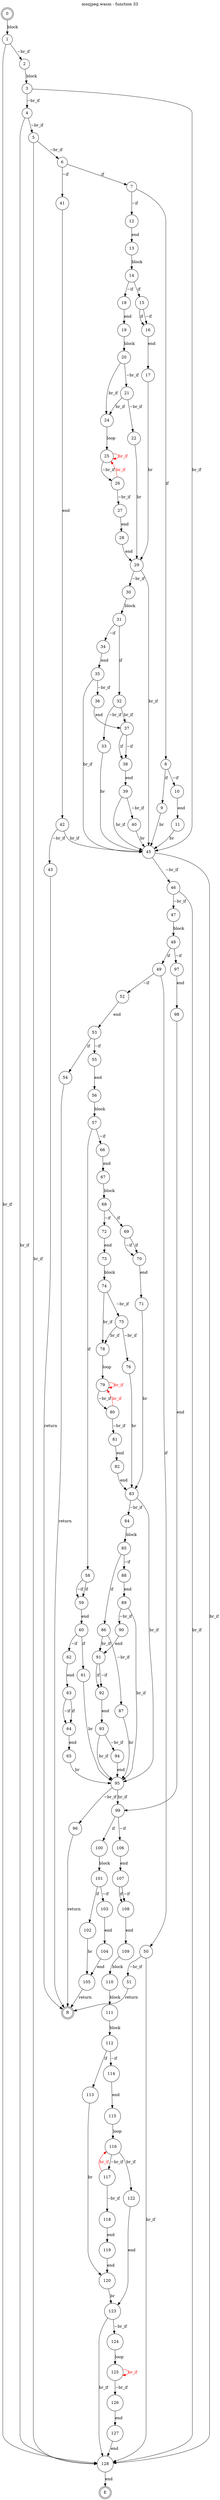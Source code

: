 digraph finite_state_machine {
    label = "mozjpeg.wasm - function 33"
    labelloc =  t
    labelfontsize = 16
    labelfontcolor = black
    labelfontname = "Helvetica"
    node [shape = doublecircle]; 0 E R ;
    node [shape = circle];
    0 -> 1[label="block"];
    1 -> 2[label="~br_if"];
    1 -> 128[label="br_if"];
    2 -> 3[label="block"];
    3 -> 4[label="~br_if"];
    3 -> 45[label="br_if"];
    4 -> 5[label="~br_if"];
    4 -> 128[label="br_if"];
    5 -> 6[label="~br_if"];
    5 -> 128[label="br_if"];
    6 -> 7[label="if"];
    6 -> 41[label="~if"];
    7 -> 8[label="if"];
    7 -> 12[label="~if"];
    8 -> 9[label="if"];
    8 -> 10[label="~if"];
    9 -> 45[label="br"];
    10 -> 11[label="end"];
    11 -> 45[label="br"];
    12 -> 13[label="end"];
    13 -> 14[label="block"];
    14 -> 15[label="if"];
    14 -> 18[label="~if"];
    15 -> 16[label="if"];
    15 -> 16[label="~if"];
    16 -> 17[label="end"];
    17 -> 29[label="br"];
    18 -> 19[label="end"];
    19 -> 20[label="block"];
    20 -> 21[label="~br_if"];
    20 -> 24[label="br_if"];
    21 -> 22[label="~br_if"];
    21 -> 24[label="br_if"];
    22 -> 29[label="br"];
    24 -> 25[label="loop"];
    25 -> 26[label="~br_if"];
    25 -> 25[color="red" fontcolor="red" label="br_if"];
    26 -> 27[label="~br_if"];
    26 -> 25[color="red" fontcolor="red" label="br_if"];
    27 -> 28[label="end"];
    28 -> 29[label="end"];
    29 -> 30[label="~br_if"];
    29 -> 45[label="br_if"];
    30 -> 31[label="block"];
    31 -> 32[label="if"];
    31 -> 34[label="~if"];
    32 -> 33[label="~br_if"];
    32 -> 37[label="br_if"];
    33 -> 45[label="br"];
    34 -> 35[label="end"];
    35 -> 36[label="~br_if"];
    35 -> 45[label="br_if"];
    36 -> 37[label="end"];
    37 -> 38[label="if"];
    37 -> 38[label="~if"];
    38 -> 39[label="end"];
    39 -> 40[label="~br_if"];
    39 -> 45[label="br_if"];
    40 -> 45[label="br"];
    41 -> 42[label="end"];
    42 -> 43[label="~br_if"];
    42 -> 45[label="br_if"];
    43 -> R[label="return"];
    45 -> 46[label="~br_if"];
    45 -> 128[label="br_if"];
    46 -> 47[label="~br_if"];
    46 -> 128[label="br_if"];
    47 -> 48[label="block"];
    48 -> 49[label="if"];
    48 -> 97[label="~if"];
    49 -> 50[label="if"];
    49 -> 52[label="~if"];
    50 -> 51[label="~br_if"];
    50 -> 128[label="br_if"];
    51 -> R[label="return"];
    52 -> 53[label="end"];
    53 -> 54[label="if"];
    53 -> 55[label="~if"];
    54 -> R[label="return"];
    55 -> 56[label="end"];
    56 -> 57[label="block"];
    57 -> 58[label="if"];
    57 -> 66[label="~if"];
    58 -> 59[label="if"];
    58 -> 59[label="~if"];
    59 -> 60[label="end"];
    60 -> 61[label="if"];
    60 -> 62[label="~if"];
    61 -> 95[label="br"];
    62 -> 63[label="end"];
    63 -> 64[label="if"];
    63 -> 64[label="~if"];
    64 -> 65[label="end"];
    65 -> 95[label="br"];
    66 -> 67[label="end"];
    67 -> 68[label="block"];
    68 -> 69[label="if"];
    68 -> 72[label="~if"];
    69 -> 70[label="if"];
    69 -> 70[label="~if"];
    70 -> 71[label="end"];
    71 -> 83[label="br"];
    72 -> 73[label="end"];
    73 -> 74[label="block"];
    74 -> 75[label="~br_if"];
    74 -> 78[label="br_if"];
    75 -> 76[label="~br_if"];
    75 -> 78[label="br_if"];
    76 -> 83[label="br"];
    78 -> 79[label="loop"];
    79 -> 80[label="~br_if"];
    79 -> 79[color="red" fontcolor="red" label="br_if"];
    80 -> 81[label="~br_if"];
    80 -> 79[color="red" fontcolor="red" label="br_if"];
    81 -> 82[label="end"];
    82 -> 83[label="end"];
    83 -> 84[label="~br_if"];
    83 -> 95[label="br_if"];
    84 -> 85[label="block"];
    85 -> 86[label="if"];
    85 -> 88[label="~if"];
    86 -> 87[label="~br_if"];
    86 -> 91[label="br_if"];
    87 -> 95[label="br"];
    88 -> 89[label="end"];
    89 -> 90[label="~br_if"];
    89 -> 95[label="br_if"];
    90 -> 91[label="end"];
    91 -> 92[label="if"];
    91 -> 92[label="~if"];
    92 -> 93[label="end"];
    93 -> 94[label="~br_if"];
    93 -> 95[label="br_if"];
    94 -> 95[label="end"];
    95 -> 96[label="~br_if"];
    95 -> 99[label="br_if"];
    96 -> R[label="return"];
    97 -> 98[label="end"];
    98 -> 99[label="end"];
    99 -> 100[label="if"];
    99 -> 106[label="~if"];
    100 -> 101[label="block"];
    101 -> 102[label="if"];
    101 -> 103[label="~if"];
    102 -> 105[label="br"];
    103 -> 104[label="end"];
    104 -> 105[label="end"];
    105 -> R[label="return"];
    106 -> 107[label="end"];
    107 -> 108[label="if"];
    107 -> 108[label="~if"];
    108 -> 109[label="end"];
    109 -> 110[label="block"];
    110 -> 111[label="block"];
    111 -> 112[label="block"];
    112 -> 113[label="if"];
    112 -> 114[label="~if"];
    113 -> 120[label="br"];
    114 -> 115[label="end"];
    115 -> 116[label="loop"];
    116 -> 117[label="~br_if"];
    116 -> 122[label="br_if"];
    117 -> 118[label="~br_if"];
    117 -> 116[color="red" fontcolor="red" label="br_if"];
    118 -> 119[label="end"];
    119 -> 120[label="end"];
    120 -> 123[label="br"];
    122 -> 123[label="end"];
    123 -> 124[label="~br_if"];
    123 -> 128[label="br_if"];
    124 -> 125[label="loop"];
    125 -> 126[label="~br_if"];
    125 -> 125[color="red" fontcolor="red" label="br_if"];
    126 -> 127[label="end"];
    127 -> 128[label="end"];
    128 -> E[label="end"];
}
